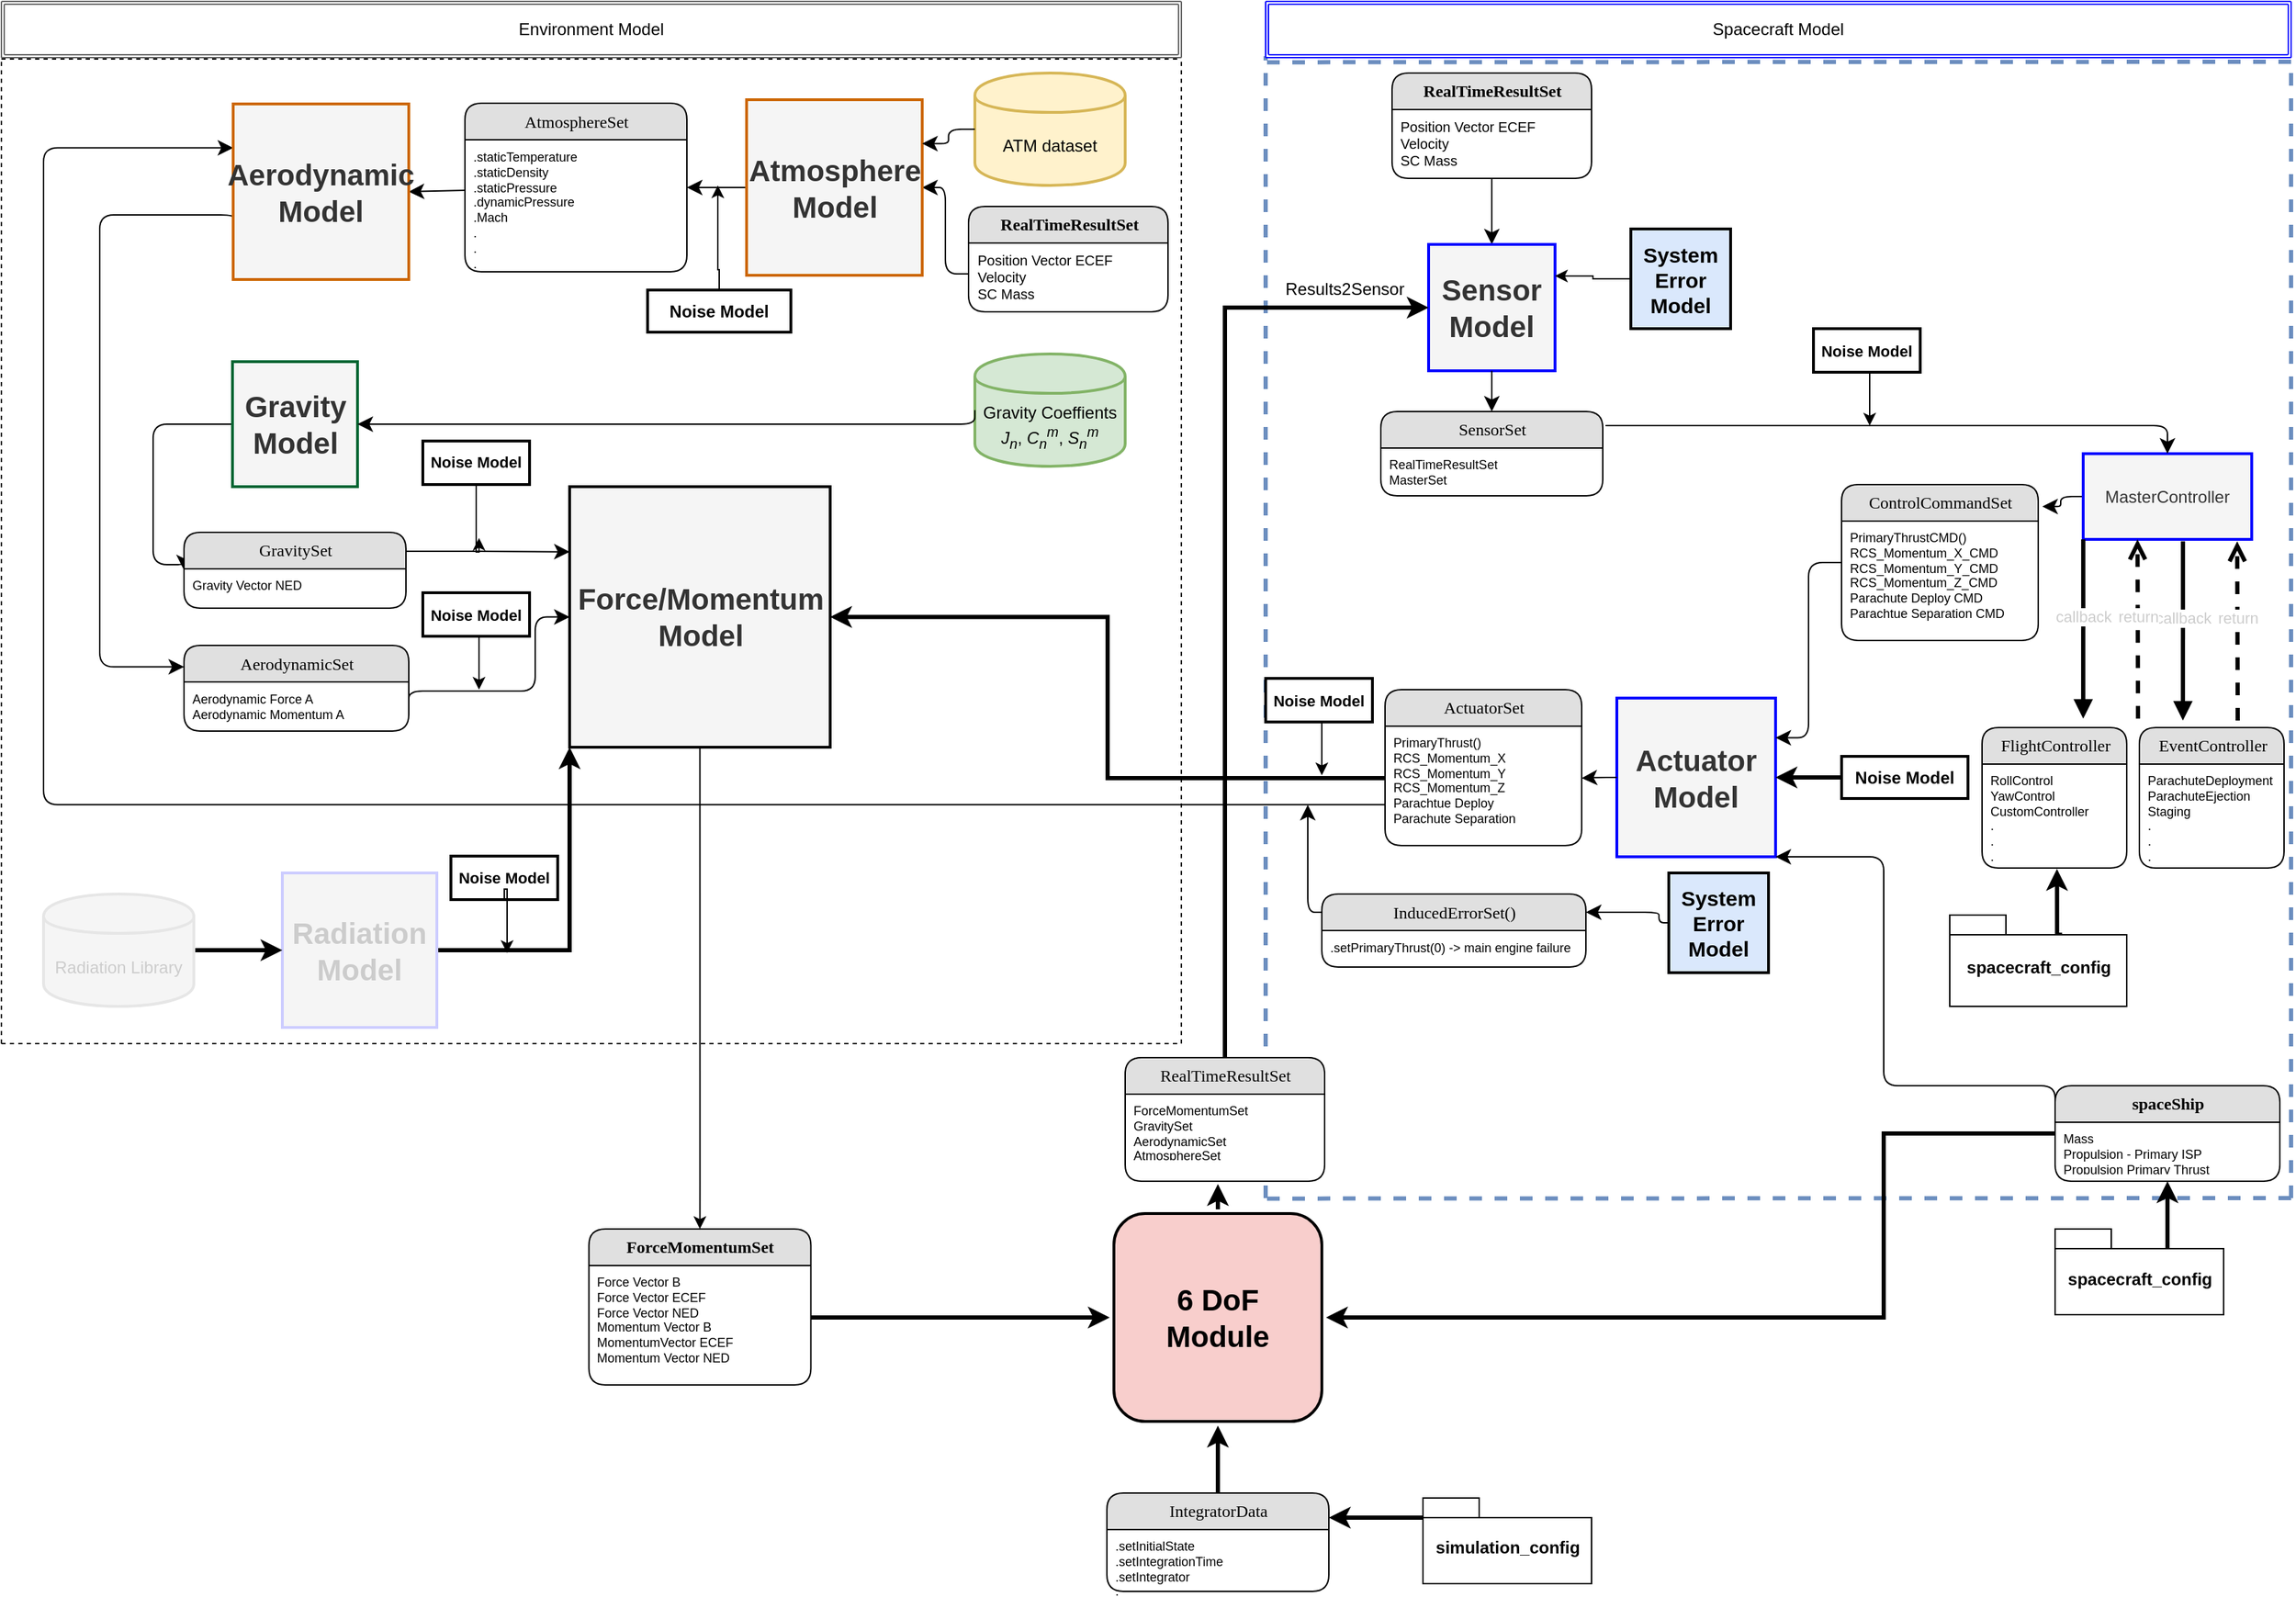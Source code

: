 <mxfile version="12.8.8" type="device" pages="2"><diagram name="Page-1" id="b520641d-4fe3-3701-9064-5fc419738815"><mxGraphModel dx="1544" dy="731" grid="1" gridSize="10" guides="1" tooltips="1" connect="1" arrows="1" fold="1" page="1" pageScale="1" pageWidth="1654" pageHeight="1169" background="#ffffff" math="0" shadow="0"><root><mxCell id="0"/><mxCell id="1" parent="0"/><mxCell id="21ea969265ad0168-32" style="edgeStyle=none;html=1;labelBackgroundColor=none;startFill=0;startSize=8;endFill=1;endSize=8;fontFamily=Verdana;fontSize=12;exitX=0;exitY=0.383;exitDx=0;exitDy=0;exitPerimeter=0;entryX=1;entryY=0.5;entryDx=0;entryDy=0;" parent="1" source="zGW6T5_fWwPgk4vBS8o5-42" target="u3daFgjEzS_ZIAsYCBfj-2" edge="1"><mxGeometry relative="1" as="geometry"><mxPoint x="250" y="143" as="sourcePoint"/><mxPoint x="280" y="171" as="targetPoint"/></mxGeometry></mxCell><mxCell id="21ea969265ad0168-36" style="edgeStyle=orthogonalEdgeStyle;html=1;labelBackgroundColor=none;startFill=0;startSize=8;endFill=1;endSize=8;fontFamily=Verdana;fontSize=12;exitX=0;exitY=0.5;exitDx=0;exitDy=0;entryX=0;entryY=0.5;entryDx=0;entryDy=0;" parent="1" source="zGW6T5_fWwPgk4vBS8o5-36" target="zGW6T5_fWwPgk4vBS8o5-37" edge="1"><mxGeometry relative="1" as="geometry"><mxPoint x="388" y="224" as="sourcePoint"/><mxPoint x="388" y="306" as="targetPoint"/><Array as="points"><mxPoint x="118" y="319"/><mxPoint x="118" y="419"/><mxPoint x="140" y="419"/></Array></mxGeometry></mxCell><mxCell id="21ea969265ad0168-40" style="edgeStyle=orthogonalEdgeStyle;html=1;labelBackgroundColor=none;startFill=0;startSize=8;endFill=1;endSize=8;fontFamily=Verdana;fontSize=12;entryX=0;entryY=0.25;entryDx=0;entryDy=0;exitX=0.008;exitY=0.675;exitDx=0;exitDy=0;exitPerimeter=0;" parent="1" source="u3daFgjEzS_ZIAsYCBfj-2" target="zGW6T5_fWwPgk4vBS8o5-43" edge="1"><mxGeometry relative="1" as="geometry"><mxPoint x="150" y="170" as="sourcePoint"/><mxPoint x="80" y="329" as="targetPoint"/><Array as="points"><mxPoint x="176" y="170"/><mxPoint x="80" y="170"/><mxPoint x="80" y="492"/></Array></mxGeometry></mxCell><mxCell id="21ea969265ad0168-44" style="edgeStyle=orthogonalEdgeStyle;html=1;exitX=0.5;exitY=1;labelBackgroundColor=none;startFill=0;startSize=8;endFill=1;endSize=8;fontFamily=Verdana;fontSize=12;exitDx=0;exitDy=0;entryX=1.021;entryY=0.141;entryDx=0;entryDy=0;entryPerimeter=0;" parent="1" source="Khnf3d1GDIL0ss85YdQS-3" target="zGW6T5_fWwPgk4vBS8o5-25" edge="1"><mxGeometry relative="1" as="geometry"><mxPoint x="1550" y="604.5" as="targetPoint"/><mxPoint x="1390" y="604.5" as="sourcePoint"/></mxGeometry></mxCell><mxCell id="21ea969265ad0168-46" style="edgeStyle=orthogonalEdgeStyle;html=1;labelBackgroundColor=none;startFill=0;startSize=8;endFill=1;endSize=8;fontFamily=Verdana;fontSize=12;exitX=0;exitY=0.5;exitDx=0;exitDy=0;entryX=1;entryY=0.25;entryDx=0;entryDy=0;" parent="1" source="zGW6T5_fWwPgk4vBS8o5-22" target="zGW6T5_fWwPgk4vBS8o5-30" edge="1"><mxGeometry relative="1" as="geometry"><mxPoint x="733" y="791" as="targetPoint"/><mxPoint x="1283" y="697" as="sourcePoint"/><Array as="points"><mxPoint x="1190" y="674"/><mxPoint x="1190" y="666"/></Array></mxGeometry></mxCell><mxCell id="21ea969265ad0168-47" style="edgeStyle=orthogonalEdgeStyle;html=1;exitX=0;exitY=0.5;labelBackgroundColor=none;startFill=0;startSize=8;endFill=1;endSize=8;fontFamily=Verdana;fontSize=12;exitDx=0;exitDy=0;entryX=1;entryY=0.5;entryDx=0;entryDy=0;" parent="1" source="u3daFgjEzS_ZIAsYCBfj-5" target="zGW6T5_fWwPgk4vBS8o5-39" edge="1"><mxGeometry relative="1" as="geometry"><mxPoint x="920" y="162" as="targetPoint"/><mxPoint x="760" y="162" as="sourcePoint"/></mxGeometry></mxCell><mxCell id="21ea969265ad0168-48" style="edgeStyle=orthogonalEdgeStyle;html=1;exitX=0;exitY=0.5;labelBackgroundColor=none;startFill=0;startSize=8;endFill=1;endSize=8;fontFamily=Verdana;fontSize=12;exitDx=0;exitDy=0;entryX=1;entryY=0.5;entryDx=0;entryDy=0;" parent="1" source="zGW6T5_fWwPgk4vBS8o5-39" target="zGW6T5_fWwPgk4vBS8o5-41" edge="1"><mxGeometry relative="1" as="geometry"><mxPoint x="920" y="188" as="targetPoint"/><mxPoint x="760" y="188" as="sourcePoint"/></mxGeometry></mxCell><mxCell id="zGW6T5_fWwPgk4vBS8o5-41" value="AtmosphereSet" style="swimlane;html=1;fontStyle=0;childLayout=stackLayout;horizontal=1;startSize=26;fillColor=#e0e0e0;horizontalStack=0;resizeParent=1;resizeLast=0;collapsible=1;marginBottom=0;swimlaneFillColor=#ffffff;align=center;rounded=1;shadow=0;comic=0;labelBackgroundColor=none;strokeColor=#000000;strokeWidth=1;fontFamily=Verdana;fontSize=12;fontColor=#000000;" parent="1" vertex="1"><mxGeometry x="340" y="90.5" width="158" height="120" as="geometry"/></mxCell><mxCell id="zGW6T5_fWwPgk4vBS8o5-42" value="&lt;div&gt;.staticTemperature&lt;/div&gt;&lt;div&gt;.staticDensity&lt;/div&gt;&lt;div&gt;.staticPressure&lt;/div&gt;&lt;div&gt;.dynamicPressure&lt;/div&gt;&lt;div&gt;.Mach&lt;/div&gt;&lt;div&gt;.&lt;/div&gt;&lt;div&gt;.&lt;/div&gt;&lt;div&gt;.&lt;/div&gt;&lt;div&gt;&lt;br&gt;&lt;/div&gt;" style="text;html=1;strokeColor=none;fillColor=none;spacingLeft=4;spacingRight=4;whiteSpace=wrap;overflow=hidden;rotatable=0;points=[[0,0.5],[1,0.5]];portConstraint=eastwest;fontSize=9;" parent="zGW6T5_fWwPgk4vBS8o5-41" vertex="1"><mxGeometry y="26" width="158" height="94" as="geometry"/></mxCell><mxCell id="u3daFgjEzS_ZIAsYCBfj-4" value="&lt;b&gt;RealTimeResultSet&lt;/b&gt;" style="swimlane;html=1;fontStyle=0;childLayout=stackLayout;horizontal=1;startSize=26;fillColor=#e0e0e0;horizontalStack=0;resizeParent=1;resizeLast=0;collapsible=1;marginBottom=0;swimlaneFillColor=#ffffff;align=center;rounded=1;shadow=0;comic=0;labelBackgroundColor=none;strokeColor=#000000;strokeWidth=1;fontFamily=Verdana;fontSize=12;fontColor=#000000;" vertex="1" parent="1"><mxGeometry x="698.5" y="164" width="142" height="75" as="geometry"/></mxCell><mxCell id="u3daFgjEzS_ZIAsYCBfj-5" value="&lt;div style=&quot;font-size: 10px&quot;&gt;&lt;font style=&quot;font-size: 10px&quot;&gt;Position Vector ECEF&lt;/font&gt;&lt;/div&gt;&lt;div style=&quot;font-size: 10px&quot;&gt;&lt;font style=&quot;font-size: 10px&quot;&gt;Velocity&lt;/font&gt;&lt;/div&gt;&lt;div style=&quot;font-size: 10px&quot;&gt;&lt;font style=&quot;font-size: 10px&quot;&gt;SC Mass&lt;br&gt;&lt;/font&gt;&lt;/div&gt;" style="text;html=1;strokeColor=none;fillColor=none;spacingLeft=4;spacingRight=4;whiteSpace=wrap;overflow=hidden;rotatable=0;points=[[0,0.5],[1,0.5]];portConstraint=eastwest;fontSize=8;" vertex="1" parent="u3daFgjEzS_ZIAsYCBfj-4"><mxGeometry y="26" width="142" height="44" as="geometry"/></mxCell><mxCell id="21ea969265ad0168-22" value="&lt;b&gt;RealTimeResultSet&lt;/b&gt;" style="swimlane;html=1;fontStyle=0;childLayout=stackLayout;horizontal=1;startSize=26;fillColor=#e0e0e0;horizontalStack=0;resizeParent=1;resizeLast=0;collapsible=1;marginBottom=0;swimlaneFillColor=#ffffff;align=center;rounded=1;shadow=0;comic=0;labelBackgroundColor=none;strokeColor=#000000;strokeWidth=1;fontFamily=Verdana;fontSize=12;fontColor=#000000;" parent="1" vertex="1"><mxGeometry x="1000" y="69" width="142" height="75" as="geometry"/></mxCell><mxCell id="21ea969265ad0168-23" value="&lt;div style=&quot;font-size: 10px&quot;&gt;&lt;font style=&quot;font-size: 10px&quot;&gt;Position Vector ECEF&lt;/font&gt;&lt;/div&gt;&lt;div style=&quot;font-size: 10px&quot;&gt;&lt;font style=&quot;font-size: 10px&quot;&gt;Velocity&lt;/font&gt;&lt;/div&gt;&lt;div style=&quot;font-size: 10px&quot;&gt;&lt;font style=&quot;font-size: 10px&quot;&gt;SC Mass&lt;br&gt;&lt;/font&gt;&lt;/div&gt;" style="text;html=1;strokeColor=none;fillColor=none;spacingLeft=4;spacingRight=4;whiteSpace=wrap;overflow=hidden;rotatable=0;points=[[0,0.5],[1,0.5]];portConstraint=eastwest;fontSize=8;" parent="21ea969265ad0168-22" vertex="1"><mxGeometry y="26" width="142" height="44" as="geometry"/></mxCell><mxCell id="u3daFgjEzS_ZIAsYCBfj-25" style="edgeStyle=orthogonalEdgeStyle;rounded=0;orthogonalLoop=1;jettySize=auto;html=1;exitX=0.5;exitY=0;exitDx=0;exitDy=0;strokeWidth=3;fontColor=#CCCCCC;strokeColor=#000000;" edge="1" parent="1" source="zGW6T5_fWwPgk4vBS8o5-2"><mxGeometry relative="1" as="geometry"><mxPoint x="876" y="860" as="targetPoint"/><Array as="points"><mxPoint x="876" y="860"/></Array></mxGeometry></mxCell><mxCell id="zGW6T5_fWwPgk4vBS8o5-2" value="&lt;div style=&quot;font-size: 21px;&quot;&gt;6 DoF&lt;/div&gt;&lt;div style=&quot;font-size: 21px;&quot;&gt;Module&lt;br style=&quot;font-size: 21px;&quot;&gt;&lt;/div&gt;" style="whiteSpace=wrap;html=1;aspect=fixed;fontStyle=1;fontSize=21;fillColor=#f8cecc;strokeColor=#000000;strokeWidth=2;perimeterSpacing=3;rounded=1;glass=0;shadow=0;comic=0;gradientColor=none;" parent="1" vertex="1"><mxGeometry x="802" y="881" width="148" height="148" as="geometry"/></mxCell><mxCell id="zGW6T5_fWwPgk4vBS8o5-21" value="Actuator Model" style="whiteSpace=wrap;html=1;aspect=fixed;fontStyle=1;fontSize=21;fillColor=#f5f5f5;strokeColor=#0000FF;strokeWidth=2;fontColor=#333333;" parent="1" vertex="1"><mxGeometry x="1160" y="514" width="113" height="113" as="geometry"/></mxCell><mxCell id="zGW6T5_fWwPgk4vBS8o5-22" value="System Error Model" style="whiteSpace=wrap;html=1;aspect=fixed;fontStyle=1;fontSize=15;fillColor=#dae8fc;strokeColor=#000000;strokeWidth=2;" parent="1" vertex="1"><mxGeometry x="1197" y="638.5" width="71" height="71" as="geometry"/></mxCell><mxCell id="zGW6T5_fWwPgk4vBS8o5-23" value="Force/Momentum Model" style="whiteSpace=wrap;html=1;aspect=fixed;fontStyle=1;fontSize=21;fillColor=#f5f5f5;strokeColor=#000000;strokeWidth=2;fontColor=#333333;" parent="1" vertex="1"><mxGeometry x="414.5" y="363.5" width="185.5" height="185.5" as="geometry"/></mxCell><mxCell id="zGW6T5_fWwPgk4vBS8o5-29" value="" style="edgeStyle=orthogonalEdgeStyle;html=1;labelBackgroundColor=none;startFill=0;startSize=8;endFill=1;endSize=8;fontFamily=Verdana;fontSize=12;entryX=1;entryY=1;entryDx=0;entryDy=0;exitX=0;exitY=0.25;exitDx=0;exitDy=0;" parent="1" source="zGW6T5_fWwPgk4vBS8o5-6" target="zGW6T5_fWwPgk4vBS8o5-21" edge="1"><mxGeometry x="-0.134" y="32" relative="1" as="geometry"><mxPoint as="offset"/><mxPoint x="538" y="534" as="sourcePoint"/><mxPoint x="638" y="417" as="targetPoint"/><Array as="points"><mxPoint x="1472" y="790"/><mxPoint x="1350" y="790"/><mxPoint x="1350" y="627"/></Array></mxGeometry></mxCell><mxCell id="zGW6T5_fWwPgk4vBS8o5-36" value="Gravity Model" style="whiteSpace=wrap;html=1;aspect=fixed;fontStyle=1;fontSize=21;fillColor=#f5f5f5;strokeColor=#006633;strokeWidth=2;fontColor=#333333;" parent="1" vertex="1"><mxGeometry x="174.5" y="274.5" width="89" height="89" as="geometry"/></mxCell><mxCell id="u3daFgjEzS_ZIAsYCBfj-1" style="edgeStyle=orthogonalEdgeStyle;rounded=0;orthogonalLoop=1;jettySize=auto;html=1;exitX=0.5;exitY=0;exitDx=0;exitDy=0;" edge="1" parent="1" source="zGW6T5_fWwPgk4vBS8o5-46"><mxGeometry relative="1" as="geometry"><mxPoint x="520" y="149" as="targetPoint"/><mxPoint x="643" y="121" as="sourcePoint"/><Array as="points"><mxPoint x="520" y="209"/><mxPoint x="521" y="149"/></Array></mxGeometry></mxCell><mxCell id="zGW6T5_fWwPgk4vBS8o5-39" value="Atmosphere Model" style="whiteSpace=wrap;html=1;aspect=fixed;fontStyle=1;fontSize=21;fillColor=#f5f5f5;strokeColor=#CC6600;strokeWidth=2;fontColor=#333333;" parent="1" vertex="1"><mxGeometry x="540.5" y="88" width="125" height="125" as="geometry"/></mxCell><mxCell id="zGW6T5_fWwPgk4vBS8o5-45" style="edgeStyle=orthogonalEdgeStyle;html=1;exitX=1;exitY=0.5;labelBackgroundColor=none;startFill=0;startSize=8;endFill=1;endSize=8;fontFamily=Verdana;fontSize=12;exitDx=0;exitDy=0;entryX=0;entryY=0.5;entryDx=0;entryDy=0;" parent="1" source="zGW6T5_fWwPgk4vBS8o5-44" target="zGW6T5_fWwPgk4vBS8o5-23" edge="1"><mxGeometry relative="1" as="geometry"><mxPoint x="158" y="180" as="sourcePoint"/><mxPoint x="84" y="464" as="targetPoint"/><Array as="points"><mxPoint x="300" y="509"/><mxPoint x="390" y="509"/><mxPoint x="390" y="456"/></Array></mxGeometry></mxCell><mxCell id="zGW6T5_fWwPgk4vBS8o5-46" value="Noise Model" style="rounded=0;whiteSpace=wrap;html=1;strokeColor=#000000;strokeWidth=2;fontSize=12;fontStyle=1" parent="1" vertex="1"><mxGeometry x="470" y="223.5" width="102" height="30" as="geometry"/></mxCell><mxCell id="u3daFgjEzS_ZIAsYCBfj-50" value="" style="edgeStyle=orthogonalEdgeStyle;rounded=0;orthogonalLoop=1;jettySize=auto;html=1;strokeColor=#000000;strokeWidth=3;fontColor=#000000;" edge="1" parent="1" source="zGW6T5_fWwPgk4vBS8o5-48" target="zGW6T5_fWwPgk4vBS8o5-21"><mxGeometry relative="1" as="geometry"/></mxCell><mxCell id="zGW6T5_fWwPgk4vBS8o5-48" value="Noise Model" style="rounded=0;whiteSpace=wrap;html=1;strokeColor=#000000;strokeWidth=2;fontSize=12;fontStyle=1" parent="1" vertex="1"><mxGeometry x="1320" y="555.5" width="90" height="30" as="geometry"/></mxCell><mxCell id="zGW6T5_fWwPgk4vBS8o5-51" style="edgeStyle=orthogonalEdgeStyle;html=1;entryX=0;entryY=0.25;labelBackgroundColor=none;startFill=0;startSize=8;endFill=1;endSize=8;fontFamily=Verdana;fontSize=12;entryDx=0;entryDy=0;exitX=1;exitY=0.25;exitDx=0;exitDy=0;" parent="1" source="zGW6T5_fWwPgk4vBS8o5-37" target="zGW6T5_fWwPgk4vBS8o5-23" edge="1"><mxGeometry relative="1" as="geometry"><Array as="points"><mxPoint x="360" y="410"/><mxPoint x="360" y="410"/></Array><mxPoint x="397" y="457" as="sourcePoint"/><mxPoint x="637" y="420" as="targetPoint"/></mxGeometry></mxCell><mxCell id="zGW6T5_fWwPgk4vBS8o5-53" style="edgeStyle=orthogonalEdgeStyle;html=1;exitX=0;exitY=0.5;labelBackgroundColor=none;startFill=0;startSize=8;endFill=1;endSize=8;fontFamily=Verdana;fontSize=12;exitDx=0;exitDy=0;entryX=1;entryY=0.25;entryDx=0;entryDy=0;" parent="1" source="zGW6T5_fWwPgk4vBS8o5-25" target="zGW6T5_fWwPgk4vBS8o5-21" edge="1"><mxGeometry relative="1" as="geometry"><mxPoint x="1100" y="616.5" as="targetPoint"/><mxPoint x="1139" y="616.5" as="sourcePoint"/></mxGeometry></mxCell><mxCell id="zGW6T5_fWwPgk4vBS8o5-54" style="edgeStyle=orthogonalEdgeStyle;html=1;exitX=0;exitY=0.25;labelBackgroundColor=none;startFill=0;startSize=8;endFill=1;endSize=8;fontFamily=Verdana;fontSize=12;exitDx=0;exitDy=0;" parent="1" source="zGW6T5_fWwPgk4vBS8o5-30" edge="1"><mxGeometry relative="1" as="geometry"><mxPoint x="940" y="590" as="targetPoint"/><mxPoint x="942" y="616.5" as="sourcePoint"/></mxGeometry></mxCell><mxCell id="Khnf3d1GDIL0ss85YdQS-3" value="MasterController" style="rounded=0;whiteSpace=wrap;html=1;strokeColor=#0000FF;strokeWidth=2;fillColor=#f5f5f5;fontColor=#333333;direction=south;" parent="1" vertex="1"><mxGeometry x="1492" y="340" width="120" height="61" as="geometry"/></mxCell><mxCell id="Khnf3d1GDIL0ss85YdQS-7" style="edgeStyle=orthogonalEdgeStyle;html=1;labelBackgroundColor=none;startFill=0;startSize=8;endFill=1;endSize=8;fontFamily=Verdana;fontSize=12;exitX=0.5;exitY=1;exitDx=0;exitDy=0;" parent="1" source="21ea969265ad0168-22" target="N8Tp9FO_yCuelLepChon-1" edge="1"><mxGeometry relative="1" as="geometry"><mxPoint x="800" y="663" as="targetPoint"/><Array as="points"/><mxPoint x="826" y="541" as="sourcePoint"/></mxGeometry></mxCell><mxCell id="Khnf3d1GDIL0ss85YdQS-9" value="ATM dataset" style="shape=cylinder;whiteSpace=wrap;html=1;boundedLbl=1;backgroundOutline=1;strokeColor=#d6b656;strokeWidth=2;fillColor=#fff2cc;" parent="1" vertex="1"><mxGeometry x="703" y="69" width="107" height="80" as="geometry"/></mxCell><mxCell id="Khnf3d1GDIL0ss85YdQS-10" style="edgeStyle=orthogonalEdgeStyle;html=1;exitX=0;exitY=0.5;labelBackgroundColor=none;startFill=0;startSize=8;endFill=1;endSize=8;fontFamily=Verdana;fontSize=12;exitDx=0;exitDy=0;entryX=1;entryY=0.25;entryDx=0;entryDy=0;" parent="1" source="Khnf3d1GDIL0ss85YdQS-9" target="zGW6T5_fWwPgk4vBS8o5-39" edge="1"><mxGeometry relative="1" as="geometry"><mxPoint x="731" y="145" as="targetPoint"/><mxPoint x="659" y="119" as="sourcePoint"/></mxGeometry></mxCell><mxCell id="Khnf3d1GDIL0ss85YdQS-11" value="&lt;div&gt;Gravity Coeffients&lt;/div&gt;&lt;div&gt;&lt;i&gt;J&lt;sub&gt;n&lt;/sub&gt;&lt;/i&gt;, &lt;i&gt;C&lt;sub&gt;n&lt;/sub&gt;&lt;sup&gt;m&lt;/sup&gt;&lt;/i&gt;, &lt;i&gt;S&lt;sub&gt;n&lt;/sub&gt;&lt;sup&gt;m&lt;/sup&gt;&lt;/i&gt;&lt;/div&gt;" style="shape=cylinder;whiteSpace=wrap;html=1;boundedLbl=1;backgroundOutline=1;strokeColor=#82b366;strokeWidth=2;fillColor=#d5e8d4;" parent="1" vertex="1"><mxGeometry x="703" y="269" width="107" height="80" as="geometry"/></mxCell><mxCell id="Khnf3d1GDIL0ss85YdQS-12" style="edgeStyle=orthogonalEdgeStyle;html=1;labelBackgroundColor=none;startFill=0;startSize=8;endFill=1;endSize=8;fontFamily=Verdana;fontSize=12;exitX=0;exitY=0.5;exitDx=0;exitDy=0;entryX=1;entryY=0.5;entryDx=0;entryDy=0;" parent="1" source="Khnf3d1GDIL0ss85YdQS-11" target="zGW6T5_fWwPgk4vBS8o5-36" edge="1"><mxGeometry relative="1" as="geometry"><mxPoint x="173" y="317" as="sourcePoint"/><mxPoint x="150" y="464" as="targetPoint"/><Array as="points"><mxPoint x="280" y="319"/><mxPoint x="280" y="319"/></Array></mxGeometry></mxCell><mxCell id="Khnf3d1GDIL0ss85YdQS-15" style="edgeStyle=orthogonalEdgeStyle;html=1;exitX=0;exitY=0.5;labelBackgroundColor=none;startFill=0;startSize=8;endFill=1;endSize=8;fontFamily=Verdana;fontSize=12;exitDx=0;exitDy=0;" parent="1" source="zGW6T5_fWwPgk4vBS8o5-21" target="Khnf3d1GDIL0ss85YdQS-14" edge="1"><mxGeometry relative="1" as="geometry"><mxPoint x="1000" y="595" as="targetPoint"/><mxPoint x="754" y="606.5" as="sourcePoint"/></mxGeometry></mxCell><mxCell id="N8Tp9FO_yCuelLepChon-1" value="Sensor Model" style="whiteSpace=wrap;html=1;aspect=fixed;fontStyle=1;fontSize=21;fillColor=#f5f5f5;strokeColor=#0000FF;strokeWidth=2;fontColor=#333333;" parent="1" vertex="1"><mxGeometry x="1026" y="191" width="90" height="90" as="geometry"/></mxCell><mxCell id="N8Tp9FO_yCuelLepChon-14" value="" style="endArrow=none;dashed=1;html=1;fontSize=15;" parent="1" edge="1"><mxGeometry width="50" height="50" relative="1" as="geometry"><mxPoint x="10" y="760" as="sourcePoint"/><mxPoint x="850" y="760" as="targetPoint"/></mxGeometry></mxCell><mxCell id="N8Tp9FO_yCuelLepChon-15" value="" style="endArrow=none;dashed=1;html=1;fontSize=15;" parent="1" edge="1"><mxGeometry width="50" height="50" relative="1" as="geometry"><mxPoint x="10" y="760" as="sourcePoint"/><mxPoint x="10" y="57" as="targetPoint"/></mxGeometry></mxCell><mxCell id="N8Tp9FO_yCuelLepChon-16" value="" style="endArrow=none;dashed=1;html=1;fontSize=15;" parent="1" edge="1"><mxGeometry width="50" height="50" relative="1" as="geometry"><mxPoint x="10" y="59" as="sourcePoint"/><mxPoint x="850" y="59" as="targetPoint"/></mxGeometry></mxCell><mxCell id="N8Tp9FO_yCuelLepChon-21" value="" style="endArrow=none;dashed=1;html=1;fontSize=15;" parent="1" edge="1"><mxGeometry width="50" height="50" relative="1" as="geometry"><mxPoint x="850" y="760" as="sourcePoint"/><mxPoint x="850" y="59" as="targetPoint"/></mxGeometry></mxCell><mxCell id="N8Tp9FO_yCuelLepChon-24" style="edgeStyle=orthogonalEdgeStyle;html=1;exitX=0;exitY=0.755;labelBackgroundColor=none;startFill=0;startSize=8;endFill=1;endSize=8;fontFamily=Verdana;fontSize=12;exitDx=0;exitDy=0;entryX=0;entryY=0.25;entryDx=0;entryDy=0;exitPerimeter=0;" parent="1" source="Khnf3d1GDIL0ss85YdQS-14" target="u3daFgjEzS_ZIAsYCBfj-2" edge="1"><mxGeometry relative="1" as="geometry"><mxPoint x="148" y="92" as="targetPoint"/><mxPoint x="358" y="627.167" as="sourcePoint"/><Array as="points"><mxPoint x="40" y="590"/><mxPoint x="40" y="122"/></Array></mxGeometry></mxCell><mxCell id="N8Tp9FO_yCuelLepChon-25" style="edgeStyle=orthogonalEdgeStyle;html=1;labelBackgroundColor=none;startFill=0;startSize=8;endFill=1;endSize=8;fontFamily=Verdana;fontSize=12;exitX=0.5;exitY=1;exitDx=0;exitDy=0;entryX=0.5;entryY=0;entryDx=0;entryDy=0;" parent="1" source="N8Tp9FO_yCuelLepChon-1" target="N8Tp9FO_yCuelLepChon-5" edge="1"><mxGeometry relative="1" as="geometry"><mxPoint x="1095.667" y="468" as="targetPoint"/><Array as="points"><mxPoint x="1071" y="310"/></Array><mxPoint x="1072.333" y="328.833" as="sourcePoint"/></mxGeometry></mxCell><mxCell id="N8Tp9FO_yCuelLepChon-26" style="edgeStyle=orthogonalEdgeStyle;html=1;labelBackgroundColor=none;startFill=0;startSize=8;endFill=1;endSize=8;fontFamily=Verdana;fontSize=12;entryX=0;entryY=0.5;entryDx=0;entryDy=0;" parent="1" target="Khnf3d1GDIL0ss85YdQS-3" edge="1"><mxGeometry relative="1" as="geometry"><mxPoint x="1482" y="547.5" as="targetPoint"/><Array as="points"><mxPoint x="1152" y="320"/><mxPoint x="1552" y="320"/></Array><mxPoint x="1152" y="320" as="sourcePoint"/></mxGeometry></mxCell><mxCell id="N8Tp9FO_yCuelLepChon-28" style="edgeStyle=orthogonalEdgeStyle;rounded=0;orthogonalLoop=1;jettySize=auto;html=1;fontSize=11;entryX=1;entryY=0.25;entryDx=0;entryDy=0;" parent="1" source="N8Tp9FO_yCuelLepChon-27" target="N8Tp9FO_yCuelLepChon-1" edge="1"><mxGeometry relative="1" as="geometry"><mxPoint x="476.0" y="850.0" as="targetPoint"/></mxGeometry></mxCell><mxCell id="N8Tp9FO_yCuelLepChon-27" value="System Error Model" style="whiteSpace=wrap;html=1;aspect=fixed;fontStyle=1;fontSize=15;fillColor=#dae8fc;strokeColor=#000000;strokeWidth=2;" parent="1" vertex="1"><mxGeometry x="1170" y="180" width="71" height="71" as="geometry"/></mxCell><mxCell id="N8Tp9FO_yCuelLepChon-29" value="Noise Model" style="rounded=0;whiteSpace=wrap;html=1;strokeColor=#000000;strokeWidth=2;fontSize=11;fontStyle=1" parent="1" vertex="1"><mxGeometry x="1300" y="251" width="76" height="31" as="geometry"/></mxCell><mxCell id="N8Tp9FO_yCuelLepChon-30" style="edgeStyle=orthogonalEdgeStyle;rounded=0;orthogonalLoop=1;jettySize=auto;html=1;fontSize=11;exitX=0.5;exitY=1;exitDx=0;exitDy=0;" parent="1" source="N8Tp9FO_yCuelLepChon-29" edge="1"><mxGeometry relative="1" as="geometry"><mxPoint x="1340" y="320" as="targetPoint"/><mxPoint x="1151.5" y="471.143" as="sourcePoint"/></mxGeometry></mxCell><mxCell id="u3daFgjEzS_ZIAsYCBfj-2" value="Aerodynamic Model" style="whiteSpace=wrap;html=1;aspect=fixed;fontStyle=1;fontSize=21;fillColor=#f5f5f5;strokeColor=#CC6600;strokeWidth=2;fontColor=#333333;" vertex="1" parent="1"><mxGeometry x="175" y="91" width="125" height="125" as="geometry"/></mxCell><mxCell id="Khnf3d1GDIL0ss85YdQS-13" value="ActuatorSet" style="swimlane;html=1;fontStyle=0;childLayout=stackLayout;horizontal=1;startSize=26;fillColor=#e0e0e0;horizontalStack=0;resizeParent=1;resizeLast=0;collapsible=1;marginBottom=0;swimlaneFillColor=#ffffff;align=center;rounded=1;shadow=0;comic=0;labelBackgroundColor=none;strokeColor=#000000;strokeWidth=1;fontFamily=Verdana;fontSize=12;fontColor=#000000;" parent="1" vertex="1"><mxGeometry x="995" y="508" width="140" height="111" as="geometry"/></mxCell><mxCell id="Khnf3d1GDIL0ss85YdQS-14" value="&lt;div&gt;PrimaryThrust()&lt;div&gt;RCS_Momentum_X&lt;/div&gt;&lt;div&gt;RCS_Momentum_Y&lt;/div&gt;&lt;div&gt;RCS_Momentum_Z&lt;/div&gt;&lt;div&gt;Parachtue Deploy&lt;/div&gt;&lt;div&gt;Parachute Separation&lt;br&gt;&lt;/div&gt;&lt;/div&gt;" style="text;html=1;strokeColor=none;fillColor=none;spacingLeft=4;spacingRight=4;whiteSpace=wrap;overflow=hidden;rotatable=0;points=[[0,0.5],[1,0.5]];portConstraint=eastwest;fontSize=9;" parent="Khnf3d1GDIL0ss85YdQS-13" vertex="1"><mxGeometry y="26" width="140" height="74" as="geometry"/></mxCell><mxCell id="N8Tp9FO_yCuelLepChon-9" value="EventController" style="swimlane;html=1;fontStyle=0;childLayout=stackLayout;horizontal=1;startSize=26;fillColor=#e0e0e0;horizontalStack=0;resizeParent=1;resizeLast=0;collapsible=1;marginBottom=0;swimlaneFillColor=#ffffff;align=center;rounded=1;shadow=0;comic=0;labelBackgroundColor=none;strokeColor=#000000;strokeWidth=1;fontFamily=Verdana;fontSize=12;fontColor=#000000;" parent="1" vertex="1"><mxGeometry x="1532" y="535" width="103" height="100" as="geometry"/></mxCell><mxCell id="N8Tp9FO_yCuelLepChon-10" value="&lt;div&gt;ParachuteDeployment&lt;/div&gt;&lt;div&gt;ParachuteEjection&lt;/div&gt;&lt;div&gt;Staging&lt;/div&gt;&lt;div&gt;.&lt;/div&gt;&lt;div&gt;.&lt;/div&gt;&lt;div&gt;.&lt;br&gt;&lt;/div&gt;" style="text;html=1;strokeColor=none;fillColor=none;spacingLeft=4;spacingRight=4;whiteSpace=wrap;overflow=hidden;rotatable=0;points=[[0,0.5],[1,0.5]];portConstraint=eastwest;fontSize=9;" parent="N8Tp9FO_yCuelLepChon-9" vertex="1"><mxGeometry y="26" width="103" height="74" as="geometry"/></mxCell><mxCell id="N8Tp9FO_yCuelLepChon-7" value="FlightController" style="swimlane;html=1;fontStyle=0;childLayout=stackLayout;horizontal=1;startSize=26;fillColor=#e0e0e0;horizontalStack=0;resizeParent=1;resizeLast=0;collapsible=1;marginBottom=0;swimlaneFillColor=#ffffff;align=center;rounded=1;shadow=0;comic=0;labelBackgroundColor=none;strokeColor=#000000;strokeWidth=1;fontFamily=Verdana;fontSize=12;fontColor=#000000;" parent="1" vertex="1"><mxGeometry x="1420" y="535" width="103" height="100" as="geometry"/></mxCell><mxCell id="N8Tp9FO_yCuelLepChon-8" value="&lt;div&gt;RollControl&lt;/div&gt;&lt;div&gt;YawControl&lt;/div&gt;&lt;div&gt;CustomController&lt;/div&gt;&lt;div&gt;.&lt;/div&gt;&lt;div&gt;.&lt;/div&gt;&lt;div&gt;.&lt;br&gt;&lt;/div&gt;" style="text;html=1;strokeColor=none;fillColor=none;spacingLeft=4;spacingRight=4;whiteSpace=wrap;overflow=hidden;rotatable=0;points=[[0,0.5],[1,0.5]];portConstraint=eastwest;fontSize=9;" parent="N8Tp9FO_yCuelLepChon-7" vertex="1"><mxGeometry y="26" width="103" height="74" as="geometry"/></mxCell><mxCell id="u3daFgjEzS_ZIAsYCBfj-9" style="edgeStyle=orthogonalEdgeStyle;rounded=0;orthogonalLoop=1;jettySize=auto;html=1;exitX=0.5;exitY=1;exitDx=0;exitDy=0;entryX=0.5;entryY=0;entryDx=0;entryDy=0;" edge="1" parent="1" source="zGW6T5_fWwPgk4vBS8o5-23" target="zGW6T5_fWwPgk4vBS8o5-33"><mxGeometry relative="1" as="geometry"><mxPoint x="499" y="500" as="targetPoint"/><Array as="points"><mxPoint x="507" y="858"/></Array></mxGeometry></mxCell><mxCell id="zGW6T5_fWwPgk4vBS8o5-37" value="GravitySet" style="swimlane;html=1;fontStyle=0;childLayout=stackLayout;horizontal=1;startSize=26;fillColor=#e0e0e0;horizontalStack=0;resizeParent=1;resizeLast=0;collapsible=1;marginBottom=0;swimlaneFillColor=#ffffff;align=center;rounded=1;shadow=0;comic=0;labelBackgroundColor=none;strokeColor=#000000;strokeWidth=1;fontFamily=Verdana;fontSize=12;fontColor=#000000;" parent="1" vertex="1"><mxGeometry x="140" y="396" width="158" height="54" as="geometry"/></mxCell><mxCell id="zGW6T5_fWwPgk4vBS8o5-38" value="Gravity Vector NED" style="text;html=1;strokeColor=none;fillColor=none;spacingLeft=4;spacingRight=4;whiteSpace=wrap;overflow=hidden;rotatable=0;points=[[0,0.5],[1,0.5]];portConstraint=eastwest;fontSize=9;" parent="zGW6T5_fWwPgk4vBS8o5-37" vertex="1"><mxGeometry y="26" width="158" height="24" as="geometry"/></mxCell><mxCell id="zGW6T5_fWwPgk4vBS8o5-43" value="AerodynamicSet" style="swimlane;html=1;fontStyle=0;childLayout=stackLayout;horizontal=1;startSize=26;fillColor=#e0e0e0;horizontalStack=0;resizeParent=1;resizeLast=0;collapsible=1;marginBottom=0;swimlaneFillColor=#ffffff;align=center;rounded=1;shadow=0;comic=0;labelBackgroundColor=none;strokeColor=#000000;strokeWidth=1;fontFamily=Verdana;fontSize=12;fontColor=#000000;" parent="1" vertex="1"><mxGeometry x="140" y="476.5" width="160" height="61" as="geometry"/></mxCell><mxCell id="zGW6T5_fWwPgk4vBS8o5-44" value="&lt;div&gt;Aerodynamic Force A&lt;/div&gt;&lt;div&gt;Aerodynamic Momentum A&lt;br&gt;&lt;/div&gt;" style="text;html=1;strokeColor=none;fillColor=none;spacingLeft=4;spacingRight=4;whiteSpace=wrap;overflow=hidden;rotatable=0;points=[[0,0.5],[1,0.5]];portConstraint=eastwest;fontSize=9;" parent="zGW6T5_fWwPgk4vBS8o5-43" vertex="1"><mxGeometry y="26" width="160" height="34" as="geometry"/></mxCell><mxCell id="u3daFgjEzS_ZIAsYCBfj-23" style="edgeStyle=orthogonalEdgeStyle;rounded=0;orthogonalLoop=1;jettySize=auto;html=1;exitX=0.5;exitY=0;exitDx=0;exitDy=0;entryX=0.5;entryY=1;entryDx=0;entryDy=0;strokeWidth=3;fontColor=#CCCCCC;" edge="1" parent="1" source="Khnf3d1GDIL0ss85YdQS-5" target="zGW6T5_fWwPgk4vBS8o5-2"><mxGeometry relative="1" as="geometry"/></mxCell><mxCell id="u3daFgjEzS_ZIAsYCBfj-10" value="" style="endArrow=none;dashed=1;html=1;fontSize=15;strokeWidth=3;fillColor=#dae8fc;strokeColor=#6c8ebf;" edge="1" parent="1"><mxGeometry width="50" height="50" relative="1" as="geometry"><mxPoint x="910" y="870" as="sourcePoint"/><mxPoint x="910" y="57" as="targetPoint"/></mxGeometry></mxCell><mxCell id="u3daFgjEzS_ZIAsYCBfj-11" value="" style="endArrow=none;dashed=1;html=1;fontSize=15;fillColor=#dae8fc;strokeColor=#6c8ebf;strokeWidth=3;" edge="1" parent="1"><mxGeometry width="50" height="50" relative="1" as="geometry"><mxPoint x="1640" y="61" as="sourcePoint"/><mxPoint x="910" y="61.33" as="targetPoint"/></mxGeometry></mxCell><mxCell id="u3daFgjEzS_ZIAsYCBfj-12" value="" style="endArrow=none;dashed=1;html=1;fontSize=15;strokeWidth=3;fillColor=#dae8fc;strokeColor=#6c8ebf;" edge="1" parent="1"><mxGeometry width="50" height="50" relative="1" as="geometry"><mxPoint x="1640" y="870" as="sourcePoint"/><mxPoint x="1640" y="60" as="targetPoint"/></mxGeometry></mxCell><mxCell id="u3daFgjEzS_ZIAsYCBfj-13" value="" style="endArrow=none;dashed=1;html=1;fontSize=15;fillColor=#dae8fc;strokeColor=#6c8ebf;strokeWidth=3;" edge="1" parent="1"><mxGeometry width="50" height="50" relative="1" as="geometry"><mxPoint x="1640" y="870" as="sourcePoint"/><mxPoint x="910" y="870.33" as="targetPoint"/></mxGeometry></mxCell><mxCell id="u3daFgjEzS_ZIAsYCBfj-24" style="edgeStyle=orthogonalEdgeStyle;rounded=0;orthogonalLoop=1;jettySize=auto;html=1;exitX=0;exitY=0.5;exitDx=0;exitDy=0;entryX=1;entryY=0.5;entryDx=0;entryDy=0;strokeWidth=3;fontColor=#CCCCCC;" edge="1" parent="1" source="zGW6T5_fWwPgk4vBS8o5-6" target="zGW6T5_fWwPgk4vBS8o5-2"><mxGeometry relative="1" as="geometry"><Array as="points"><mxPoint x="1350" y="824"/><mxPoint x="1350" y="955"/></Array></mxGeometry></mxCell><mxCell id="u3daFgjEzS_ZIAsYCBfj-21" style="edgeStyle=orthogonalEdgeStyle;rounded=0;orthogonalLoop=1;jettySize=auto;html=1;exitX=1;exitY=0.5;exitDx=0;exitDy=0;entryX=0;entryY=1;entryDx=0;entryDy=0;strokeWidth=3;fontColor=#CCCCCC;" edge="1" parent="1" source="u3daFgjEzS_ZIAsYCBfj-18" target="zGW6T5_fWwPgk4vBS8o5-23"><mxGeometry relative="1" as="geometry"><Array as="points"><mxPoint x="415" y="694"/></Array></mxGeometry></mxCell><mxCell id="u3daFgjEzS_ZIAsYCBfj-18" value="Radiation Model" style="whiteSpace=wrap;html=1;aspect=fixed;fontStyle=1;fontSize=21;fillColor=#f5f5f5;strokeColor=#CCCCFF;strokeWidth=2;fontColor=#CCCCCC;" vertex="1" parent="1"><mxGeometry x="210" y="638.5" width="110" height="110" as="geometry"/></mxCell><mxCell id="u3daFgjEzS_ZIAsYCBfj-20" style="edgeStyle=orthogonalEdgeStyle;rounded=0;orthogonalLoop=1;jettySize=auto;html=1;exitX=1;exitY=0.5;exitDx=0;exitDy=0;entryX=0;entryY=0.5;entryDx=0;entryDy=0;strokeWidth=3;fontColor=#CCCCCC;" edge="1" parent="1" source="u3daFgjEzS_ZIAsYCBfj-19" target="u3daFgjEzS_ZIAsYCBfj-18"><mxGeometry relative="1" as="geometry"/></mxCell><mxCell id="u3daFgjEzS_ZIAsYCBfj-19" value="Radiation Library" style="shape=cylinder;whiteSpace=wrap;html=1;boundedLbl=1;backgroundOutline=1;strokeColor=#E6E6E6;strokeWidth=2;fillColor=#f5f5f5;fontColor=#CCCCCC;" vertex="1" parent="1"><mxGeometry x="40" y="653.5" width="107" height="80" as="geometry"/></mxCell><mxCell id="u3daFgjEzS_ZIAsYCBfj-22" style="edgeStyle=orthogonalEdgeStyle;rounded=0;orthogonalLoop=1;jettySize=auto;html=1;exitX=1;exitY=0.5;exitDx=0;exitDy=0;strokeWidth=3;fontColor=#CCCCCC;" edge="1" parent="1" source="zGW6T5_fWwPgk4vBS8o5-34" target="zGW6T5_fWwPgk4vBS8o5-2"><mxGeometry relative="1" as="geometry"/></mxCell><mxCell id="u3daFgjEzS_ZIAsYCBfj-29" value="Noise Model" style="rounded=0;whiteSpace=wrap;html=1;strokeColor=#000000;strokeWidth=2;fontSize=11;fontStyle=1" vertex="1" parent="1"><mxGeometry x="310" y="330.97" width="76" height="31" as="geometry"/></mxCell><mxCell id="u3daFgjEzS_ZIAsYCBfj-30" style="edgeStyle=orthogonalEdgeStyle;rounded=0;orthogonalLoop=1;jettySize=auto;html=1;fontSize=11;exitX=0.5;exitY=1;exitDx=0;exitDy=0;" edge="1" parent="1" source="u3daFgjEzS_ZIAsYCBfj-29"><mxGeometry relative="1" as="geometry"><mxPoint x="350" y="399.97" as="targetPoint"/><mxPoint x="161.5" y="551.113" as="sourcePoint"/><Array as="points"><mxPoint x="348" y="409.97"/><mxPoint x="350" y="409.97"/></Array></mxGeometry></mxCell><mxCell id="u3daFgjEzS_ZIAsYCBfj-36" value="callback" style="html=1;verticalAlign=bottom;endArrow=block;strokeWidth=3;fontColor=#CCCCCC;exitX=1.022;exitY=0.408;exitDx=0;exitDy=0;exitPerimeter=0;" edge="1" parent="1" source="Khnf3d1GDIL0ss85YdQS-3"><mxGeometry relative="1" as="geometry"><mxPoint x="1626.75" y="420" as="sourcePoint"/><mxPoint x="1563" y="530" as="targetPoint"/></mxGeometry></mxCell><mxCell id="u3daFgjEzS_ZIAsYCBfj-37" value="return" style="html=1;verticalAlign=bottom;endArrow=open;dashed=1;endSize=8;strokeWidth=3;fontColor=#CCCCCC;entryX=1.022;entryY=0.153;entryDx=0;entryDy=0;entryPerimeter=0;" edge="1" parent="1"><mxGeometry relative="1" as="geometry"><mxPoint x="1601.64" y="402.342" as="targetPoint"/><mxPoint x="1602" y="530" as="sourcePoint"/></mxGeometry></mxCell><mxCell id="u3daFgjEzS_ZIAsYCBfj-38" value="callback" style="html=1;verticalAlign=bottom;endArrow=block;strokeWidth=3;fontColor=#CCCCCC;exitX=1.022;exitY=0.408;exitDx=0;exitDy=0;exitPerimeter=0;" edge="1" parent="1"><mxGeometry relative="1" as="geometry"><mxPoint x="1492.07" y="401.002" as="sourcePoint"/><mxPoint x="1492.03" y="528.66" as="targetPoint"/></mxGeometry></mxCell><mxCell id="u3daFgjEzS_ZIAsYCBfj-39" value="return" style="html=1;verticalAlign=bottom;endArrow=open;dashed=1;endSize=8;strokeWidth=3;fontColor=#CCCCCC;entryX=1.022;entryY=0.153;entryDx=0;entryDy=0;entryPerimeter=0;" edge="1" parent="1"><mxGeometry relative="1" as="geometry"><mxPoint x="1530.67" y="401.002" as="targetPoint"/><mxPoint x="1531.03" y="528.66" as="sourcePoint"/></mxGeometry></mxCell><mxCell id="u3daFgjEzS_ZIAsYCBfj-63" style="edgeStyle=orthogonalEdgeStyle;rounded=0;orthogonalLoop=1;jettySize=auto;html=1;exitX=0;exitY=0;exitDx=80;exitDy=14;exitPerimeter=0;entryX=0.5;entryY=1;entryDx=0;entryDy=0;strokeColor=#000000;strokeWidth=3;fontColor=#000000;" edge="1" parent="1" source="u3daFgjEzS_ZIAsYCBfj-40" target="zGW6T5_fWwPgk4vBS8o5-6"><mxGeometry relative="1" as="geometry"/></mxCell><mxCell id="u3daFgjEzS_ZIAsYCBfj-40" value="spacecraft_config" style="shape=folder;fontStyle=1;spacingTop=10;tabWidth=40;tabHeight=14;tabPosition=left;html=1;strokeColor=#000000;fontColor=#000000;" vertex="1" parent="1"><mxGeometry x="1472" y="892" width="120" height="61" as="geometry"/></mxCell><mxCell id="u3daFgjEzS_ZIAsYCBfj-44" value="Environment Model" style="shape=ext;rounded=1;html=1;whiteSpace=wrap;double=1;strokeColor=#666666;fontColor=#000000;arcSize=2;" vertex="1" parent="1"><mxGeometry x="10" y="18" width="840" height="40" as="geometry"/></mxCell><mxCell id="u3daFgjEzS_ZIAsYCBfj-45" value="Spacecraft Model" style="shape=ext;rounded=1;html=1;whiteSpace=wrap;double=1;strokeColor=#0000FF;fontColor=#000000;arcSize=2;" vertex="1" parent="1"><mxGeometry x="910" y="18" width="730" height="40" as="geometry"/></mxCell><mxCell id="u3daFgjEzS_ZIAsYCBfj-46" style="edgeStyle=orthogonalEdgeStyle;rounded=0;orthogonalLoop=1;jettySize=auto;html=1;exitX=0;exitY=0.5;exitDx=0;exitDy=0;strokeWidth=3;fontColor=#CCCCCC;" edge="1" parent="1" source="Khnf3d1GDIL0ss85YdQS-14" target="zGW6T5_fWwPgk4vBS8o5-23"><mxGeometry relative="1" as="geometry"/></mxCell><mxCell id="zGW6T5_fWwPgk4vBS8o5-25" value="ControlCommandSet" style="swimlane;html=1;fontStyle=0;childLayout=stackLayout;horizontal=1;startSize=26;fillColor=#e0e0e0;horizontalStack=0;resizeParent=1;resizeLast=0;collapsible=1;marginBottom=0;swimlaneFillColor=#ffffff;align=center;rounded=1;shadow=0;comic=0;labelBackgroundColor=none;strokeColor=#000000;strokeWidth=1;fontFamily=Verdana;fontSize=12;fontColor=#000000;" parent="1" vertex="1"><mxGeometry x="1320" y="361.97" width="140" height="111" as="geometry"/></mxCell><mxCell id="zGW6T5_fWwPgk4vBS8o5-26" value="&lt;div&gt;PrimaryThrustCMD()&lt;/div&gt;&lt;div&gt;RCS_Momentum_X_CMD&lt;/div&gt;&lt;div&gt;RCS_Momentum_Y_CMD&lt;/div&gt;&lt;div&gt;RCS_Momentum_Z_CMD&lt;/div&gt;&lt;div&gt;Parachute Deploy CMD&lt;/div&gt;&lt;div&gt;Parachtue Separation CMD&lt;br&gt;&lt;/div&gt;" style="text;html=1;strokeColor=none;fillColor=none;spacingLeft=4;spacingRight=4;whiteSpace=wrap;overflow=hidden;rotatable=0;points=[[0,0.5],[1,0.5]];portConstraint=eastwest;fontSize=9;" parent="zGW6T5_fWwPgk4vBS8o5-25" vertex="1"><mxGeometry y="26" width="140" height="84" as="geometry"/></mxCell><mxCell id="zGW6T5_fWwPgk4vBS8o5-33" value="&lt;b&gt;ForceMomentumSet&lt;/b&gt;" style="swimlane;html=1;fontStyle=0;childLayout=stackLayout;horizontal=1;startSize=26;fillColor=#e0e0e0;horizontalStack=0;resizeParent=1;resizeLast=0;collapsible=1;marginBottom=0;swimlaneFillColor=#ffffff;align=center;rounded=1;shadow=0;comic=0;labelBackgroundColor=none;strokeColor=#000000;strokeWidth=1;fontFamily=Verdana;fontSize=12;fontColor=#000000;" parent="1" vertex="1"><mxGeometry x="428.25" y="892" width="158" height="111" as="geometry"/></mxCell><mxCell id="zGW6T5_fWwPgk4vBS8o5-34" value="&lt;div&gt;Force Vector B&lt;/div&gt;&lt;div&gt;Force Vector ECEF&lt;/div&gt;&lt;div&gt;Force Vector NED&lt;/div&gt;&lt;div&gt;Momentum Vector B&lt;/div&gt;&lt;div&gt;MomentumVector ECEF&lt;/div&gt;&lt;div&gt;Momentum Vector NED&lt;br&gt;&lt;/div&gt;" style="text;html=1;strokeColor=none;fillColor=none;spacingLeft=4;spacingRight=4;whiteSpace=wrap;overflow=hidden;rotatable=0;points=[[0,0.5],[1,0.5]];portConstraint=eastwest;fontSize=9;" parent="zGW6T5_fWwPgk4vBS8o5-33" vertex="1"><mxGeometry y="26" width="158" height="74" as="geometry"/></mxCell><mxCell id="u3daFgjEzS_ZIAsYCBfj-49" style="edgeStyle=orthogonalEdgeStyle;rounded=0;orthogonalLoop=1;jettySize=auto;html=1;exitX=0.5;exitY=0;exitDx=0;exitDy=0;entryX=0;entryY=0.5;entryDx=0;entryDy=0;strokeColor=#000000;strokeWidth=3;fontColor=#000000;verticalAlign=middle;" edge="1" parent="1" source="N8Tp9FO_yCuelLepChon-2" target="N8Tp9FO_yCuelLepChon-1"><mxGeometry relative="1" as="geometry"><Array as="points"><mxPoint x="881" y="236"/></Array></mxGeometry></mxCell><mxCell id="u3daFgjEzS_ZIAsYCBfj-53" value="Results2Sensor" style="text;html=1;align=center;verticalAlign=middle;resizable=0;points=[];labelBackgroundColor=#ffffff;fontColor=#000000;" vertex="1" connectable="0" parent="u3daFgjEzS_ZIAsYCBfj-49"><mxGeometry x="-0.064" y="-3" relative="1" as="geometry"><mxPoint x="82" y="-229.57" as="offset"/></mxGeometry></mxCell><mxCell id="u3daFgjEzS_ZIAsYCBfj-48" style="edgeStyle=orthogonalEdgeStyle;rounded=0;orthogonalLoop=1;jettySize=auto;html=1;exitX=0;exitY=0;exitDx=0;exitDy=14;exitPerimeter=0;strokeColor=#000000;strokeWidth=3;fontColor=#000000;entryX=1;entryY=0.25;entryDx=0;entryDy=0;" edge="1" parent="1" source="u3daFgjEzS_ZIAsYCBfj-47" target="Khnf3d1GDIL0ss85YdQS-5"><mxGeometry relative="1" as="geometry"/></mxCell><mxCell id="N8Tp9FO_yCuelLepChon-5" value="SensorSet" style="swimlane;html=1;fontStyle=0;childLayout=stackLayout;horizontal=1;startSize=26;fillColor=#e0e0e0;horizontalStack=0;resizeParent=1;resizeLast=0;collapsible=1;marginBottom=0;swimlaneFillColor=#ffffff;align=center;rounded=1;shadow=0;comic=0;labelBackgroundColor=none;strokeColor=#000000;strokeWidth=1;fontFamily=Verdana;fontSize=12;fontColor=#000000;" parent="1" vertex="1"><mxGeometry x="992" y="310" width="158" height="60" as="geometry"/></mxCell><mxCell id="N8Tp9FO_yCuelLepChon-6" value="&lt;div&gt;RealTimeResultSet&lt;/div&gt;&lt;div&gt;MasterSet&lt;br&gt;&lt;/div&gt;" style="text;html=1;strokeColor=none;fillColor=none;spacingLeft=4;spacingRight=4;whiteSpace=wrap;overflow=hidden;rotatable=0;points=[[0,0.5],[1,0.5]];portConstraint=eastwest;fontSize=9;" parent="N8Tp9FO_yCuelLepChon-5" vertex="1"><mxGeometry y="26" width="158" height="34" as="geometry"/></mxCell><mxCell id="u3daFgjEzS_ZIAsYCBfj-47" value="simulation_config" style="shape=folder;fontStyle=1;spacingTop=10;tabWidth=40;tabHeight=14;tabPosition=left;html=1;strokeColor=#000000;fontColor=#000000;" vertex="1" parent="1"><mxGeometry x="1022" y="1083.5" width="120" height="61" as="geometry"/></mxCell><mxCell id="N8Tp9FO_yCuelLepChon-2" value="RealTimeResultSet" style="swimlane;html=1;fontStyle=0;childLayout=stackLayout;horizontal=1;startSize=26;fillColor=#e0e0e0;horizontalStack=0;resizeParent=1;resizeLast=0;collapsible=1;marginBottom=0;swimlaneFillColor=#ffffff;align=center;rounded=1;shadow=0;comic=0;labelBackgroundColor=none;strokeColor=#000000;strokeWidth=1;fontFamily=Verdana;fontSize=12;fontColor=#000000;" parent="1" vertex="1"><mxGeometry x="810" y="770" width="142" height="88" as="geometry"/></mxCell><mxCell id="N8Tp9FO_yCuelLepChon-3" value="&lt;div style=&quot;font-size: 9px&quot;&gt;&lt;font style=&quot;font-size: 9px&quot;&gt;ForceMomentumSet&lt;/font&gt;&lt;/div&gt;&lt;div style=&quot;font-size: 9px&quot;&gt;&lt;font style=&quot;font-size: 9px&quot;&gt;GravitySet&lt;/font&gt;&lt;/div&gt;&lt;div style=&quot;font-size: 9px&quot;&gt;&lt;font style=&quot;font-size: 9px&quot;&gt;AerodynamicSet&lt;/font&gt;&lt;/div&gt;&lt;div style=&quot;font-size: 9px&quot;&gt;&lt;font style=&quot;font-size: 9px&quot;&gt;AtmosphereSet&lt;/font&gt;&lt;/div&gt;&lt;div style=&quot;font-size: 9px&quot;&gt;&lt;font style=&quot;font-size: 9px&quot;&gt;ActuatorSet&lt;br&gt;&lt;/font&gt;&lt;/div&gt;" style="text;html=1;strokeColor=none;fillColor=none;spacingLeft=4;spacingRight=4;whiteSpace=wrap;overflow=hidden;rotatable=0;points=[[0,0.5],[1,0.5]];portConstraint=eastwest;fontSize=8;" parent="N8Tp9FO_yCuelLepChon-2" vertex="1"><mxGeometry y="26" width="142" height="44" as="geometry"/></mxCell><mxCell id="Khnf3d1GDIL0ss85YdQS-5" value="IntegratorData" style="swimlane;html=1;fontStyle=0;childLayout=stackLayout;horizontal=1;startSize=26;fillColor=#e0e0e0;horizontalStack=0;resizeParent=1;resizeLast=0;collapsible=1;marginBottom=0;swimlaneFillColor=#ffffff;align=center;rounded=1;shadow=0;comic=0;labelBackgroundColor=none;strokeColor=#000000;strokeWidth=1;fontFamily=Verdana;fontSize=12;fontColor=#000000;" parent="1" vertex="1"><mxGeometry x="797" y="1080" width="158" height="70" as="geometry"/></mxCell><mxCell id="Khnf3d1GDIL0ss85YdQS-6" value="&lt;div&gt;.setInitialState&lt;/div&gt;&lt;div&gt;.setIntegrationTime&lt;/div&gt;&lt;div&gt;.setIntegrator&lt;/div&gt;&lt;div&gt;.&lt;/div&gt;&lt;div&gt;&lt;br&gt;&lt;/div&gt;" style="text;html=1;strokeColor=none;fillColor=none;spacingLeft=4;spacingRight=4;whiteSpace=wrap;overflow=hidden;rotatable=0;points=[[0,0.5],[1,0.5]];portConstraint=eastwest;fontSize=9;" parent="Khnf3d1GDIL0ss85YdQS-5" vertex="1"><mxGeometry y="26" width="158" height="44" as="geometry"/></mxCell><mxCell id="u3daFgjEzS_ZIAsYCBfj-54" value="Noise Model" style="rounded=0;whiteSpace=wrap;html=1;strokeColor=#000000;strokeWidth=2;fontSize=11;fontStyle=1" vertex="1" parent="1"><mxGeometry x="910" y="500" width="76" height="31" as="geometry"/></mxCell><mxCell id="u3daFgjEzS_ZIAsYCBfj-55" style="edgeStyle=orthogonalEdgeStyle;rounded=0;orthogonalLoop=1;jettySize=auto;html=1;fontSize=11;exitX=0.5;exitY=1;exitDx=0;exitDy=0;" edge="1" parent="1" source="u3daFgjEzS_ZIAsYCBfj-54"><mxGeometry relative="1" as="geometry"><mxPoint x="950" y="569" as="targetPoint"/><mxPoint x="761.5" y="720.143" as="sourcePoint"/></mxGeometry></mxCell><mxCell id="u3daFgjEzS_ZIAsYCBfj-56" value="Noise Model" style="rounded=0;whiteSpace=wrap;html=1;strokeColor=#000000;strokeWidth=2;fontSize=11;fontStyle=1" vertex="1" parent="1"><mxGeometry x="310" y="439" width="76" height="31" as="geometry"/></mxCell><mxCell id="u3daFgjEzS_ZIAsYCBfj-57" style="edgeStyle=orthogonalEdgeStyle;rounded=0;orthogonalLoop=1;jettySize=auto;html=1;fontSize=11;exitX=0.5;exitY=1;exitDx=0;exitDy=0;" edge="1" parent="1" source="u3daFgjEzS_ZIAsYCBfj-56"><mxGeometry relative="1" as="geometry"><mxPoint x="350" y="508" as="targetPoint"/><mxPoint x="161.5" y="659.143" as="sourcePoint"/></mxGeometry></mxCell><mxCell id="u3daFgjEzS_ZIAsYCBfj-58" value="Noise Model" style="rounded=0;whiteSpace=wrap;html=1;strokeColor=#000000;strokeWidth=2;fontSize=11;fontStyle=1" vertex="1" parent="1"><mxGeometry x="330" y="626.5" width="76" height="31" as="geometry"/></mxCell><mxCell id="u3daFgjEzS_ZIAsYCBfj-59" style="edgeStyle=orthogonalEdgeStyle;rounded=0;orthogonalLoop=1;jettySize=auto;html=1;fontSize=11;exitX=0.5;exitY=1;exitDx=0;exitDy=0;" edge="1" parent="1" source="u3daFgjEzS_ZIAsYCBfj-58"><mxGeometry relative="1" as="geometry"><mxPoint x="370" y="695.5" as="targetPoint"/><mxPoint x="181.5" y="846.643" as="sourcePoint"/><Array as="points"><mxPoint x="368" y="650"/><mxPoint x="370" y="650"/></Array></mxGeometry></mxCell><mxCell id="zGW6T5_fWwPgk4vBS8o5-30" value="InducedErrorSet()" style="swimlane;html=1;fontStyle=0;childLayout=stackLayout;horizontal=1;startSize=26;fillColor=#e0e0e0;horizontalStack=0;resizeParent=1;resizeLast=0;collapsible=1;marginBottom=0;swimlaneFillColor=#ffffff;align=center;rounded=1;shadow=0;comic=0;labelBackgroundColor=none;strokeColor=#000000;strokeWidth=1;fontFamily=Verdana;fontSize=12;fontColor=#000000;" parent="1" vertex="1"><mxGeometry x="950" y="653.5" width="188" height="52" as="geometry"/></mxCell><mxCell id="zGW6T5_fWwPgk4vBS8o5-31" value=".setPrimaryThrust(0) -&amp;gt; main engine failure" style="text;html=1;strokeColor=none;fillColor=none;spacingLeft=4;spacingRight=4;whiteSpace=wrap;overflow=hidden;rotatable=0;points=[[0,0.5],[1,0.5]];portConstraint=eastwest;fontSize=9;" parent="zGW6T5_fWwPgk4vBS8o5-30" vertex="1"><mxGeometry y="26" width="188" height="26" as="geometry"/></mxCell><mxCell id="u3daFgjEzS_ZIAsYCBfj-62" style="edgeStyle=orthogonalEdgeStyle;rounded=0;orthogonalLoop=1;jettySize=auto;html=1;exitX=0;exitY=0;exitDx=80;exitDy=14;exitPerimeter=0;entryX=0.518;entryY=1.009;entryDx=0;entryDy=0;entryPerimeter=0;strokeColor=#000000;strokeWidth=3;fontColor=#000000;" edge="1" parent="1" source="u3daFgjEzS_ZIAsYCBfj-61" target="N8Tp9FO_yCuelLepChon-8"><mxGeometry relative="1" as="geometry"><Array as="points"><mxPoint x="1473" y="682"/></Array></mxGeometry></mxCell><mxCell id="u3daFgjEzS_ZIAsYCBfj-61" value="spacecraft_config" style="shape=folder;fontStyle=1;spacingTop=10;tabWidth=40;tabHeight=14;tabPosition=left;html=1;strokeColor=#000000;fontColor=#000000;" vertex="1" parent="1"><mxGeometry x="1397" y="668.5" width="126" height="65" as="geometry"/></mxCell><mxCell id="zGW6T5_fWwPgk4vBS8o5-6" value="&lt;b&gt;spaceShip&lt;/b&gt;" style="swimlane;html=1;fontStyle=0;childLayout=stackLayout;horizontal=1;startSize=26;fillColor=#e0e0e0;horizontalStack=0;resizeParent=1;resizeLast=0;collapsible=1;marginBottom=0;swimlaneFillColor=#ffffff;align=center;rounded=1;shadow=0;comic=0;labelBackgroundColor=none;strokeColor=#000000;strokeWidth=1;fontFamily=Verdana;fontSize=12;fontColor=#000000;" parent="1" vertex="1"><mxGeometry x="1472" y="790" width="160" height="68" as="geometry"/></mxCell><mxCell id="zGW6T5_fWwPgk4vBS8o5-11" value="&lt;div&gt;Mass&lt;/div&gt;&lt;div&gt;Propulsion - Primary ISP &lt;br&gt;&lt;/div&gt;&lt;div&gt;Propulsion Primary Thrust &lt;br&gt;&lt;/div&gt;&lt;div&gt;.&lt;/div&gt;&lt;div&gt;.&lt;/div&gt;&lt;div&gt;.&lt;br&gt;&lt;/div&gt;" style="text;html=1;strokeColor=none;fillColor=none;spacingLeft=4;spacingRight=4;whiteSpace=wrap;overflow=hidden;rotatable=0;points=[[0,0.5],[1,0.5]];portConstraint=eastwest;fontSize=9;" parent="zGW6T5_fWwPgk4vBS8o5-6" vertex="1"><mxGeometry y="26" width="160" height="34" as="geometry"/></mxCell></root></mxGraphModel></diagram><diagram id="8nmSZT_i-rpnjhF7lgEY" name="Page-2"><mxGraphModel dx="1158" dy="574" grid="1" gridSize="10" guides="1" tooltips="1" connect="1" arrows="1" fold="1" page="1" pageScale="1" pageWidth="850" pageHeight="1100" math="0" shadow="0"><root><mxCell id="YMA2B5zfnP2TSCmZ-tpU-0"/><mxCell id="YMA2B5zfnP2TSCmZ-tpU-1" parent="YMA2B5zfnP2TSCmZ-tpU-0"/></root></mxGraphModel></diagram></mxfile>